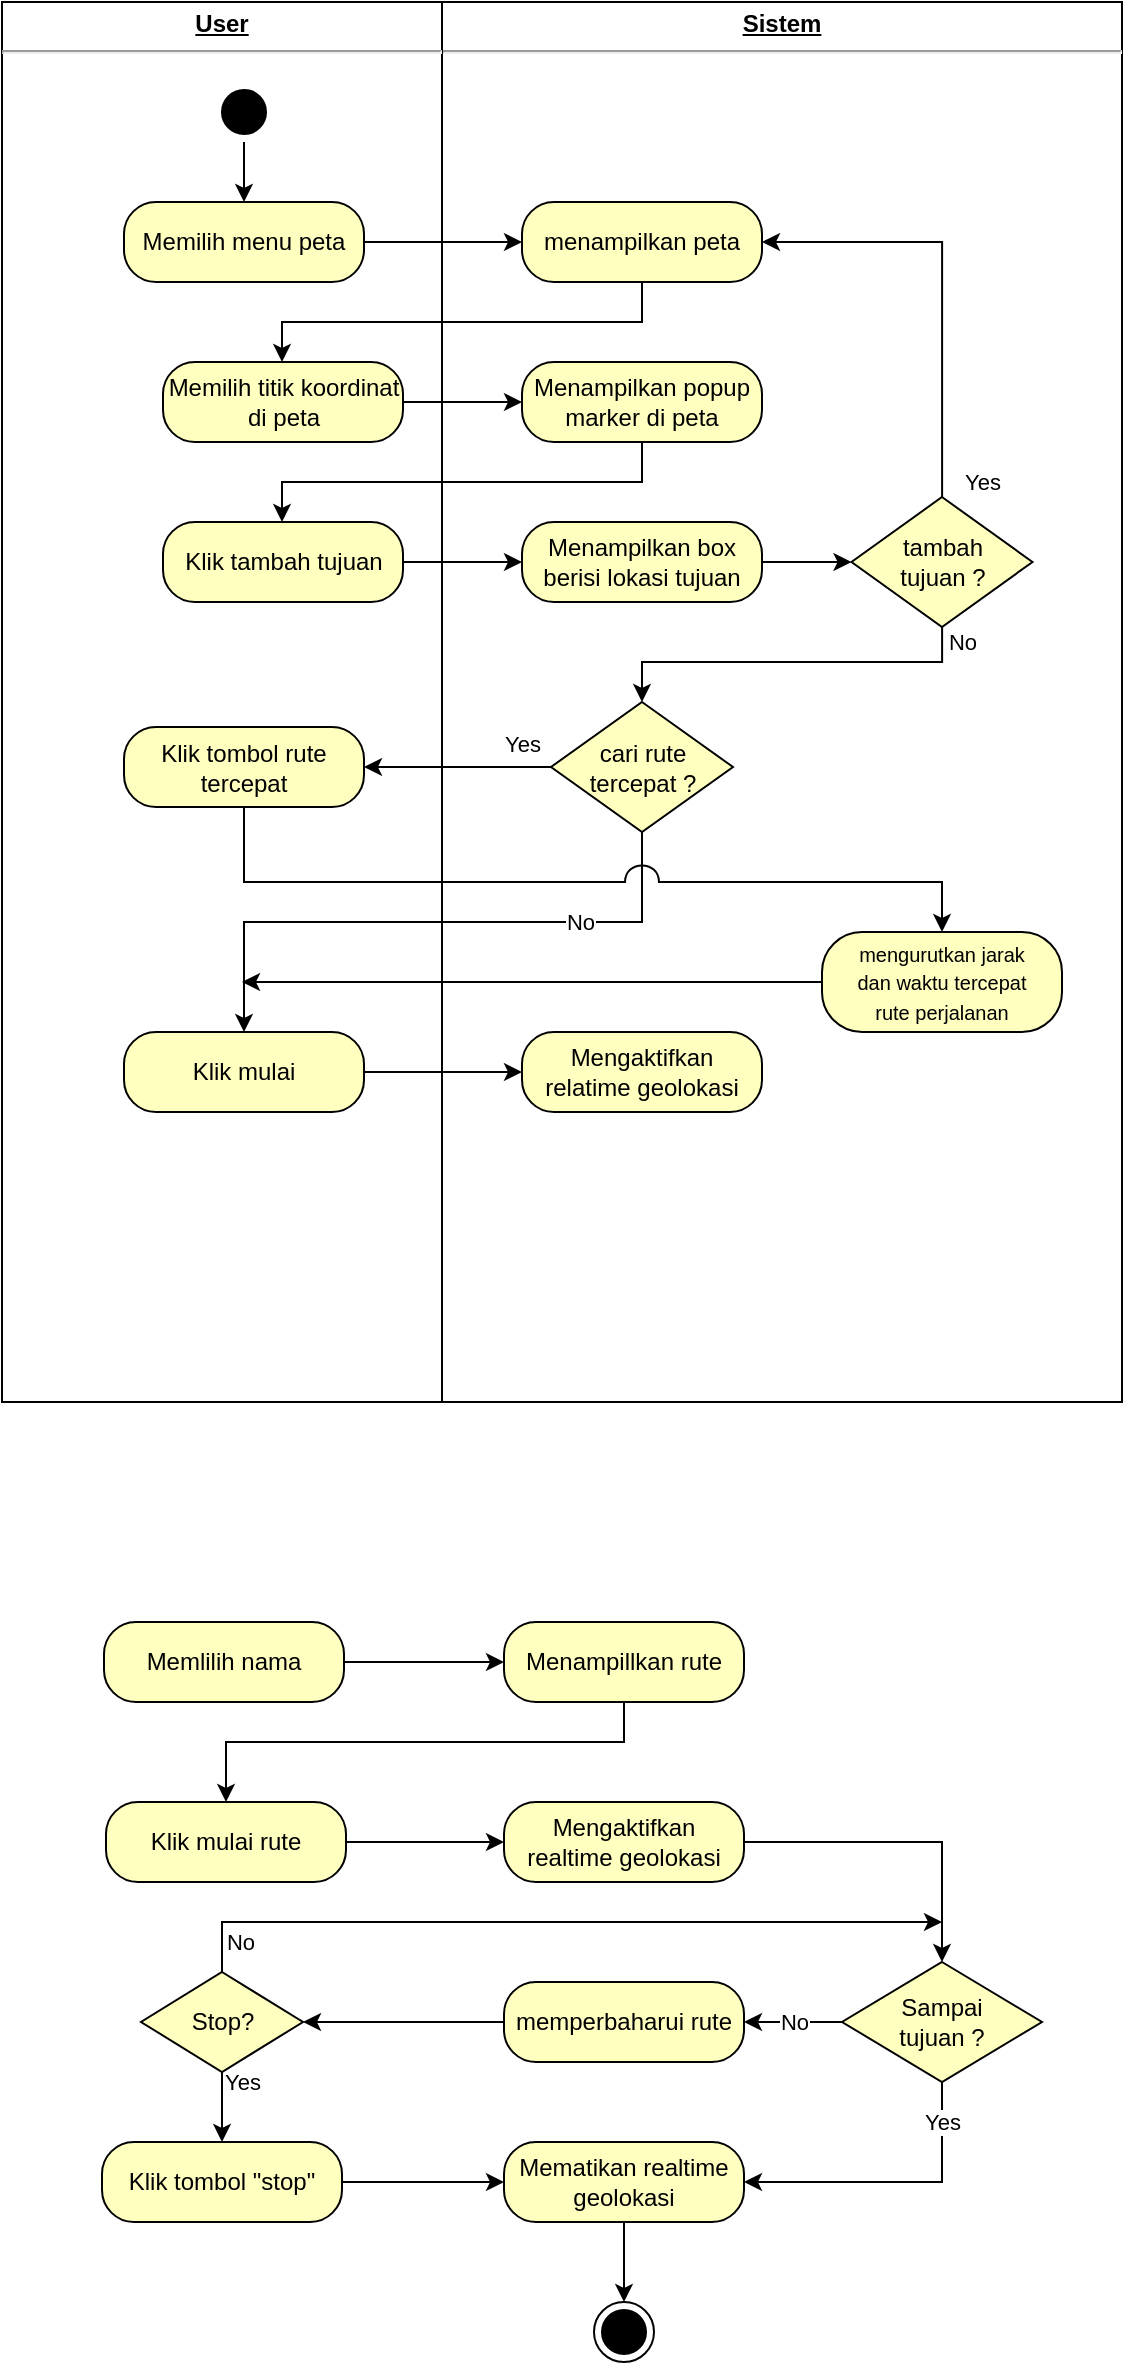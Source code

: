 <mxfile version="21.1.1" type="github">
  <diagram name="Page-1" id="l1FUAgqgtJ3iz-9Q3k8D">
    <mxGraphModel dx="811" dy="426" grid="1" gridSize="10" guides="1" tooltips="1" connect="1" arrows="1" fold="1" page="1" pageScale="1" pageWidth="827" pageHeight="1169" math="0" shadow="0">
      <root>
        <mxCell id="0" />
        <mxCell id="1" parent="0" />
        <mxCell id="kkLH6AYHwWaxbkL67oAp-14" value="&lt;p style=&quot;margin:0px;margin-top:4px;text-align:center;text-decoration:underline;&quot;&gt;&lt;b&gt;Sistem&lt;/b&gt;&lt;/p&gt;&lt;hr&gt;&lt;p style=&quot;margin:0px;margin-left:8px;&quot;&gt;&lt;br&gt;&lt;/p&gt;" style="verticalAlign=top;align=left;overflow=fill;fontSize=12;fontFamily=Helvetica;html=1;whiteSpace=wrap;fillColor=none;" parent="1" vertex="1">
          <mxGeometry x="400" y="150" width="340" height="700" as="geometry" />
        </mxCell>
        <mxCell id="kkLH6AYHwWaxbkL67oAp-10" value="&lt;p style=&quot;margin:0px;margin-top:4px;text-align:center;text-decoration:underline;&quot;&gt;&lt;b&gt;User&lt;/b&gt;&lt;/p&gt;&lt;hr&gt;&lt;p style=&quot;margin:0px;margin-left:8px;&quot;&gt;&lt;br&gt;&lt;/p&gt;" style="verticalAlign=top;align=left;overflow=fill;fontSize=12;fontFamily=Helvetica;html=1;whiteSpace=wrap;fillColor=none;" parent="1" vertex="1">
          <mxGeometry x="180" y="150" width="220" height="700" as="geometry" />
        </mxCell>
        <mxCell id="n0HrE5ZgGTEFs33YqJEb-3" style="edgeStyle=orthogonalEdgeStyle;rounded=0;orthogonalLoop=1;jettySize=auto;html=1;entryX=0.5;entryY=0;entryDx=0;entryDy=0;" parent="1" source="kkLH6AYHwWaxbkL67oAp-1" target="n0HrE5ZgGTEFs33YqJEb-2" edge="1">
          <mxGeometry relative="1" as="geometry" />
        </mxCell>
        <mxCell id="kkLH6AYHwWaxbkL67oAp-1" value="" style="ellipse;html=1;shape=startState;fillColor=#000000;strokeColor=#000000;" parent="1" vertex="1">
          <mxGeometry x="286" y="190" width="30" height="30" as="geometry" />
        </mxCell>
        <mxCell id="kkLH6AYHwWaxbkL67oAp-20" style="edgeStyle=orthogonalEdgeStyle;rounded=0;orthogonalLoop=1;jettySize=auto;html=1;entryX=0;entryY=0.5;entryDx=0;entryDy=0;" parent="1" source="kkLH6AYHwWaxbkL67oAp-11" target="kkLH6AYHwWaxbkL67oAp-18" edge="1">
          <mxGeometry relative="1" as="geometry" />
        </mxCell>
        <mxCell id="kkLH6AYHwWaxbkL67oAp-11" value="Memilih titik koordinat di peta" style="rounded=1;whiteSpace=wrap;html=1;arcSize=40;fontColor=#000000;fillColor=#ffffc0;strokeColor=#000000;" parent="1" vertex="1">
          <mxGeometry x="260.5" y="330" width="120" height="40" as="geometry" />
        </mxCell>
        <mxCell id="o5fa5iSoKm64hKfu8K0z-4" style="edgeStyle=orthogonalEdgeStyle;rounded=0;orthogonalLoop=1;jettySize=auto;html=1;entryX=0.5;entryY=0;entryDx=0;entryDy=0;" parent="1" source="kkLH6AYHwWaxbkL67oAp-18" target="wSL0zIoKX7B91ehxIFlR-1" edge="1">
          <mxGeometry relative="1" as="geometry">
            <Array as="points">
              <mxPoint x="500" y="390" />
              <mxPoint x="320" y="390" />
              <mxPoint x="320" y="410" />
            </Array>
          </mxGeometry>
        </mxCell>
        <mxCell id="kkLH6AYHwWaxbkL67oAp-18" value="Menampilkan popup marker di peta" style="rounded=1;whiteSpace=wrap;html=1;arcSize=40;fontColor=#000000;fillColor=#ffffc0;strokeColor=#000000;" parent="1" vertex="1">
          <mxGeometry x="440" y="330" width="120" height="40" as="geometry" />
        </mxCell>
        <mxCell id="kkLH6AYHwWaxbkL67oAp-41" style="edgeStyle=orthogonalEdgeStyle;rounded=0;orthogonalLoop=1;jettySize=auto;html=1;entryX=0;entryY=0.5;entryDx=0;entryDy=0;" parent="1" source="kkLH6AYHwWaxbkL67oAp-25" target="kkLH6AYHwWaxbkL67oAp-31" edge="1">
          <mxGeometry relative="1" as="geometry" />
        </mxCell>
        <mxCell id="kkLH6AYHwWaxbkL67oAp-25" value="Memlilih nama" style="rounded=1;whiteSpace=wrap;html=1;arcSize=40;fontColor=#000000;fillColor=#ffffc0;strokeColor=#000000;" parent="1" vertex="1">
          <mxGeometry x="231" y="960" width="120" height="40" as="geometry" />
        </mxCell>
        <mxCell id="kkLH6AYHwWaxbkL67oAp-46" style="edgeStyle=orthogonalEdgeStyle;rounded=0;orthogonalLoop=1;jettySize=auto;html=1;entryX=0.5;entryY=0;entryDx=0;entryDy=0;" parent="1" source="kkLH6AYHwWaxbkL67oAp-31" target="kkLH6AYHwWaxbkL67oAp-48" edge="1">
          <mxGeometry relative="1" as="geometry">
            <mxPoint x="491" y="1040" as="targetPoint" />
            <Array as="points">
              <mxPoint x="491" y="1020" />
              <mxPoint x="292" y="1020" />
            </Array>
          </mxGeometry>
        </mxCell>
        <mxCell id="kkLH6AYHwWaxbkL67oAp-31" value="Menampillkan rute" style="rounded=1;whiteSpace=wrap;html=1;arcSize=40;fontColor=#000000;fillColor=#ffffc0;strokeColor=#000000;" parent="1" vertex="1">
          <mxGeometry x="431" y="960" width="120" height="40" as="geometry" />
        </mxCell>
        <mxCell id="dlTLycgg3-vuxWSLKVtO-7" style="edgeStyle=orthogonalEdgeStyle;rounded=0;orthogonalLoop=1;jettySize=auto;html=1;entryX=0;entryY=0.5;entryDx=0;entryDy=0;" parent="1" source="kkLH6AYHwWaxbkL67oAp-48" target="kkLH6AYHwWaxbkL67oAp-49" edge="1">
          <mxGeometry relative="1" as="geometry" />
        </mxCell>
        <mxCell id="kkLH6AYHwWaxbkL67oAp-48" value="Klik mulai rute" style="rounded=1;whiteSpace=wrap;html=1;arcSize=40;fontColor=#000000;fillColor=#ffffc0;strokeColor=#000000;" parent="1" vertex="1">
          <mxGeometry x="232" y="1050" width="120" height="40" as="geometry" />
        </mxCell>
        <mxCell id="n0HrE5ZgGTEFs33YqJEb-16" style="edgeStyle=orthogonalEdgeStyle;rounded=0;orthogonalLoop=1;jettySize=auto;html=1;entryX=0.5;entryY=0;entryDx=0;entryDy=0;" parent="1" source="kkLH6AYHwWaxbkL67oAp-49" target="n0HrE5ZgGTEFs33YqJEb-14" edge="1">
          <mxGeometry relative="1" as="geometry" />
        </mxCell>
        <mxCell id="kkLH6AYHwWaxbkL67oAp-49" value="Mengaktifkan&lt;br&gt;realtime geolokasi" style="rounded=1;whiteSpace=wrap;html=1;arcSize=40;fontColor=#000000;fillColor=#ffffc0;strokeColor=#000000;" parent="1" vertex="1">
          <mxGeometry x="431" y="1050" width="120" height="40" as="geometry" />
        </mxCell>
        <mxCell id="n0HrE5ZgGTEFs33YqJEb-24" style="edgeStyle=orthogonalEdgeStyle;rounded=0;orthogonalLoop=1;jettySize=auto;html=1;entryX=0;entryY=0.5;entryDx=0;entryDy=0;" parent="1" source="kkLH6AYHwWaxbkL67oAp-56" target="dlTLycgg3-vuxWSLKVtO-1" edge="1">
          <mxGeometry relative="1" as="geometry" />
        </mxCell>
        <mxCell id="kkLH6AYHwWaxbkL67oAp-56" value="Klik tombol &quot;stop&quot;" style="rounded=1;whiteSpace=wrap;html=1;arcSize=40;fontColor=#000000;fillColor=#ffffc0;strokeColor=#000000;" parent="1" vertex="1">
          <mxGeometry x="230" y="1220" width="120" height="40" as="geometry" />
        </mxCell>
        <mxCell id="dlTLycgg3-vuxWSLKVtO-5" style="edgeStyle=orthogonalEdgeStyle;rounded=0;orthogonalLoop=1;jettySize=auto;html=1;entryX=0.5;entryY=0;entryDx=0;entryDy=0;" parent="1" source="dlTLycgg3-vuxWSLKVtO-1" target="dlTLycgg3-vuxWSLKVtO-4" edge="1">
          <mxGeometry relative="1" as="geometry" />
        </mxCell>
        <mxCell id="dlTLycgg3-vuxWSLKVtO-1" value="Mematikan realtime geolokasi" style="rounded=1;whiteSpace=wrap;html=1;arcSize=40;fontColor=#000000;fillColor=#ffffc0;strokeColor=#000000;" parent="1" vertex="1">
          <mxGeometry x="431" y="1220" width="120" height="40" as="geometry" />
        </mxCell>
        <mxCell id="dlTLycgg3-vuxWSLKVtO-4" value="" style="ellipse;html=1;shape=endState;fillColor=#000000;strokeColor=#000000;" parent="1" vertex="1">
          <mxGeometry x="476" y="1300" width="30" height="30" as="geometry" />
        </mxCell>
        <mxCell id="n0HrE5ZgGTEFs33YqJEb-6" style="edgeStyle=orthogonalEdgeStyle;rounded=0;orthogonalLoop=1;jettySize=auto;html=1;entryX=0;entryY=0.5;entryDx=0;entryDy=0;" parent="1" source="n0HrE5ZgGTEFs33YqJEb-2" target="n0HrE5ZgGTEFs33YqJEb-5" edge="1">
          <mxGeometry relative="1" as="geometry" />
        </mxCell>
        <mxCell id="n0HrE5ZgGTEFs33YqJEb-2" value="Memilih menu peta" style="rounded=1;whiteSpace=wrap;html=1;arcSize=40;fontColor=#000000;fillColor=#ffffc0;strokeColor=#000000;" parent="1" vertex="1">
          <mxGeometry x="241" y="250" width="120" height="40" as="geometry" />
        </mxCell>
        <mxCell id="n0HrE5ZgGTEFs33YqJEb-7" style="edgeStyle=orthogonalEdgeStyle;rounded=0;orthogonalLoop=1;jettySize=auto;html=1;entryX=0.5;entryY=0;entryDx=0;entryDy=0;" parent="1" source="n0HrE5ZgGTEFs33YqJEb-5" target="kkLH6AYHwWaxbkL67oAp-11" edge="1">
          <mxGeometry relative="1" as="geometry">
            <Array as="points">
              <mxPoint x="500" y="310" />
              <mxPoint x="320" y="310" />
              <mxPoint x="320" y="330" />
            </Array>
          </mxGeometry>
        </mxCell>
        <mxCell id="n0HrE5ZgGTEFs33YqJEb-5" value="menampilkan peta" style="rounded=1;whiteSpace=wrap;html=1;arcSize=40;fontColor=#000000;fillColor=#ffffc0;strokeColor=#000000;" parent="1" vertex="1">
          <mxGeometry x="440" y="250" width="120" height="40" as="geometry" />
        </mxCell>
        <mxCell id="n0HrE5ZgGTEFs33YqJEb-19" value="No" style="edgeStyle=orthogonalEdgeStyle;rounded=0;orthogonalLoop=1;jettySize=auto;html=1;entryX=1;entryY=0.5;entryDx=0;entryDy=0;" parent="1" source="n0HrE5ZgGTEFs33YqJEb-14" target="n0HrE5ZgGTEFs33YqJEb-17" edge="1">
          <mxGeometry relative="1" as="geometry" />
        </mxCell>
        <mxCell id="n0HrE5ZgGTEFs33YqJEb-23" value="Yes" style="edgeStyle=orthogonalEdgeStyle;rounded=0;orthogonalLoop=1;jettySize=auto;html=1;entryX=1;entryY=0.5;entryDx=0;entryDy=0;" parent="1" source="n0HrE5ZgGTEFs33YqJEb-14" target="dlTLycgg3-vuxWSLKVtO-1" edge="1">
          <mxGeometry x="-0.732" relative="1" as="geometry">
            <Array as="points">
              <mxPoint x="650" y="1240" />
            </Array>
            <mxPoint as="offset" />
          </mxGeometry>
        </mxCell>
        <mxCell id="n0HrE5ZgGTEFs33YqJEb-14" value="&lt;font style=&quot;font-size: 12px;&quot;&gt;Sampai &lt;br&gt;tujuan ?&lt;/font&gt;" style="rhombus;whiteSpace=wrap;html=1;fontColor=#000000;fillColor=#ffffc0;strokeColor=#000000;" parent="1" vertex="1">
          <mxGeometry x="600" y="1130" width="100" height="60" as="geometry" />
        </mxCell>
        <mxCell id="n0HrE5ZgGTEFs33YqJEb-20" style="edgeStyle=orthogonalEdgeStyle;rounded=0;orthogonalLoop=1;jettySize=auto;html=1;entryX=1;entryY=0.5;entryDx=0;entryDy=0;" parent="1" source="n0HrE5ZgGTEFs33YqJEb-17" target="n0HrE5ZgGTEFs33YqJEb-18" edge="1">
          <mxGeometry relative="1" as="geometry" />
        </mxCell>
        <mxCell id="n0HrE5ZgGTEFs33YqJEb-17" value="memperbaharui rute" style="rounded=1;whiteSpace=wrap;html=1;arcSize=40;fontColor=#000000;fillColor=#ffffc0;strokeColor=#000000;" parent="1" vertex="1">
          <mxGeometry x="431" y="1140" width="120" height="40" as="geometry" />
        </mxCell>
        <mxCell id="n0HrE5ZgGTEFs33YqJEb-22" value="No" style="edgeStyle=orthogonalEdgeStyle;rounded=0;orthogonalLoop=1;jettySize=auto;html=1;" parent="1" source="n0HrE5ZgGTEFs33YqJEb-18" edge="1">
          <mxGeometry x="-0.922" y="-9" relative="1" as="geometry">
            <mxPoint x="650" y="1110" as="targetPoint" />
            <Array as="points">
              <mxPoint x="290" y="1110" />
            </Array>
            <mxPoint as="offset" />
          </mxGeometry>
        </mxCell>
        <mxCell id="n0HrE5ZgGTEFs33YqJEb-25" value="Yes" style="edgeStyle=orthogonalEdgeStyle;rounded=0;orthogonalLoop=1;jettySize=auto;html=1;entryX=0.5;entryY=0;entryDx=0;entryDy=0;" parent="1" source="n0HrE5ZgGTEFs33YqJEb-18" target="kkLH6AYHwWaxbkL67oAp-56" edge="1">
          <mxGeometry x="-0.778" y="10" relative="1" as="geometry">
            <mxPoint as="offset" />
          </mxGeometry>
        </mxCell>
        <mxCell id="n0HrE5ZgGTEFs33YqJEb-18" value="Stop?" style="rhombus;whiteSpace=wrap;html=1;fontColor=#000000;fillColor=#ffffc0;strokeColor=#000000;" parent="1" vertex="1">
          <mxGeometry x="249.5" y="1135" width="81" height="50" as="geometry" />
        </mxCell>
        <mxCell id="o5fa5iSoKm64hKfu8K0z-8" style="edgeStyle=orthogonalEdgeStyle;rounded=0;orthogonalLoop=1;jettySize=auto;html=1;entryX=0;entryY=0.5;entryDx=0;entryDy=0;" parent="1" source="wSL0zIoKX7B91ehxIFlR-1" target="o5fa5iSoKm64hKfu8K0z-5" edge="1">
          <mxGeometry relative="1" as="geometry" />
        </mxCell>
        <mxCell id="wSL0zIoKX7B91ehxIFlR-1" value="Klik tambah tujuan" style="rounded=1;whiteSpace=wrap;html=1;arcSize=40;fontColor=#000000;fillColor=#ffffc0;strokeColor=#000000;" parent="1" vertex="1">
          <mxGeometry x="260.5" y="410" width="120" height="40" as="geometry" />
        </mxCell>
        <mxCell id="eqXYklgkq6RMjQNZwIUO-4" style="edgeStyle=orthogonalEdgeStyle;rounded=0;orthogonalLoop=1;jettySize=auto;html=1;entryX=0;entryY=0.5;entryDx=0;entryDy=0;" edge="1" parent="1" source="o5fa5iSoKm64hKfu8K0z-5" target="o5fa5iSoKm64hKfu8K0z-7">
          <mxGeometry relative="1" as="geometry" />
        </mxCell>
        <mxCell id="o5fa5iSoKm64hKfu8K0z-5" value="Menampilkan box berisi lokasi tujuan" style="rounded=1;whiteSpace=wrap;html=1;arcSize=40;fontColor=#000000;fillColor=#ffffc0;strokeColor=#000000;" parent="1" vertex="1">
          <mxGeometry x="440" y="410" width="120" height="40" as="geometry" />
        </mxCell>
        <mxCell id="eqXYklgkq6RMjQNZwIUO-3" value="Yes" style="edgeStyle=orthogonalEdgeStyle;rounded=0;orthogonalLoop=1;jettySize=auto;html=1;entryX=1;entryY=0.5;entryDx=0;entryDy=0;" edge="1" parent="1" source="o5fa5iSoKm64hKfu8K0z-7" target="n0HrE5ZgGTEFs33YqJEb-5">
          <mxGeometry x="-0.931" y="-20" relative="1" as="geometry">
            <Array as="points">
              <mxPoint x="650" y="270" />
            </Array>
            <mxPoint as="offset" />
          </mxGeometry>
        </mxCell>
        <mxCell id="eqXYklgkq6RMjQNZwIUO-5" value="No" style="edgeStyle=orthogonalEdgeStyle;rounded=0;orthogonalLoop=1;jettySize=auto;html=1;entryX=0.5;entryY=0;entryDx=0;entryDy=0;" edge="1" parent="1" source="o5fa5iSoKm64hKfu8K0z-7" target="o5fa5iSoKm64hKfu8K0z-13">
          <mxGeometry x="-0.92" y="10" relative="1" as="geometry">
            <Array as="points">
              <mxPoint x="650" y="480" />
              <mxPoint x="500" y="480" />
            </Array>
            <mxPoint as="offset" />
          </mxGeometry>
        </mxCell>
        <mxCell id="o5fa5iSoKm64hKfu8K0z-7" value="tambah &lt;br&gt;tujuan ?" style="rhombus;whiteSpace=wrap;html=1;fontColor=#000000;fillColor=#ffffc0;strokeColor=#000000;" parent="1" vertex="1">
          <mxGeometry x="604.75" y="397.5" width="90.5" height="65" as="geometry" />
        </mxCell>
        <mxCell id="eqXYklgkq6RMjQNZwIUO-10" style="edgeStyle=orthogonalEdgeStyle;rounded=0;orthogonalLoop=1;jettySize=auto;html=1;entryX=0;entryY=0.5;entryDx=0;entryDy=0;" edge="1" parent="1" source="o5fa5iSoKm64hKfu8K0z-11" target="eqXYklgkq6RMjQNZwIUO-9">
          <mxGeometry relative="1" as="geometry" />
        </mxCell>
        <mxCell id="o5fa5iSoKm64hKfu8K0z-11" value="Klik mulai" style="rounded=1;whiteSpace=wrap;html=1;arcSize=40;fontColor=#000000;fillColor=#ffffc0;strokeColor=#000000;" parent="1" vertex="1">
          <mxGeometry x="241" y="665" width="120" height="40" as="geometry" />
        </mxCell>
        <mxCell id="eqXYklgkq6RMjQNZwIUO-7" value="Yes" style="edgeStyle=orthogonalEdgeStyle;rounded=0;orthogonalLoop=1;jettySize=auto;html=1;entryX=1;entryY=0.5;entryDx=0;entryDy=0;" edge="1" parent="1" source="o5fa5iSoKm64hKfu8K0z-13" target="eqXYklgkq6RMjQNZwIUO-6">
          <mxGeometry x="-0.69" y="-12" relative="1" as="geometry">
            <mxPoint as="offset" />
          </mxGeometry>
        </mxCell>
        <mxCell id="eqXYklgkq6RMjQNZwIUO-8" value="No" style="edgeStyle=orthogonalEdgeStyle;rounded=0;orthogonalLoop=1;jettySize=auto;html=1;entryX=0.5;entryY=0;entryDx=0;entryDy=0;" edge="1" parent="1" source="o5fa5iSoKm64hKfu8K0z-13" target="o5fa5iSoKm64hKfu8K0z-11">
          <mxGeometry x="-0.488" relative="1" as="geometry">
            <Array as="points">
              <mxPoint x="500" y="610" />
              <mxPoint x="301" y="610" />
            </Array>
            <mxPoint as="offset" />
          </mxGeometry>
        </mxCell>
        <mxCell id="o5fa5iSoKm64hKfu8K0z-13" value="cari rute&lt;br&gt;tercepat ?" style="rhombus;whiteSpace=wrap;html=1;fontColor=#000000;fillColor=#ffffc0;strokeColor=#000000;" parent="1" vertex="1">
          <mxGeometry x="454.5" y="500" width="91" height="65" as="geometry" />
        </mxCell>
        <mxCell id="eqXYklgkq6RMjQNZwIUO-12" style="edgeStyle=orthogonalEdgeStyle;rounded=0;orthogonalLoop=1;jettySize=auto;html=1;entryX=0.5;entryY=0;entryDx=0;entryDy=0;jumpStyle=arc;jumpSize=17;" edge="1" parent="1" source="eqXYklgkq6RMjQNZwIUO-6" target="eqXYklgkq6RMjQNZwIUO-11">
          <mxGeometry relative="1" as="geometry">
            <Array as="points">
              <mxPoint x="301" y="590" />
              <mxPoint x="650" y="590" />
            </Array>
          </mxGeometry>
        </mxCell>
        <mxCell id="eqXYklgkq6RMjQNZwIUO-6" value="Klik tombol rute tercepat" style="rounded=1;whiteSpace=wrap;html=1;arcSize=40;fontColor=#000000;fillColor=#ffffc0;strokeColor=#000000;" vertex="1" parent="1">
          <mxGeometry x="241" y="512.5" width="120" height="40" as="geometry" />
        </mxCell>
        <mxCell id="eqXYklgkq6RMjQNZwIUO-9" value="Mengaktifkan&lt;br&gt;relatime geolokasi" style="rounded=1;whiteSpace=wrap;html=1;arcSize=40;fontColor=#000000;fillColor=#ffffc0;strokeColor=#000000;" vertex="1" parent="1">
          <mxGeometry x="440" y="665" width="120" height="40" as="geometry" />
        </mxCell>
        <mxCell id="eqXYklgkq6RMjQNZwIUO-13" style="edgeStyle=orthogonalEdgeStyle;rounded=0;orthogonalLoop=1;jettySize=auto;html=1;" edge="1" parent="1" source="eqXYklgkq6RMjQNZwIUO-11">
          <mxGeometry relative="1" as="geometry">
            <mxPoint x="300" y="640" as="targetPoint" />
          </mxGeometry>
        </mxCell>
        <mxCell id="eqXYklgkq6RMjQNZwIUO-11" value="&lt;font style=&quot;font-size: 10px;&quot;&gt;mengurutkan jarak &lt;br&gt;dan waktu tercepat &lt;br&gt;rute perjalanan&lt;/font&gt;" style="rounded=1;whiteSpace=wrap;html=1;arcSize=40;fontColor=#000000;fillColor=#ffffc0;strokeColor=#000000;" vertex="1" parent="1">
          <mxGeometry x="590" y="615" width="120" height="50" as="geometry" />
        </mxCell>
      </root>
    </mxGraphModel>
  </diagram>
</mxfile>
